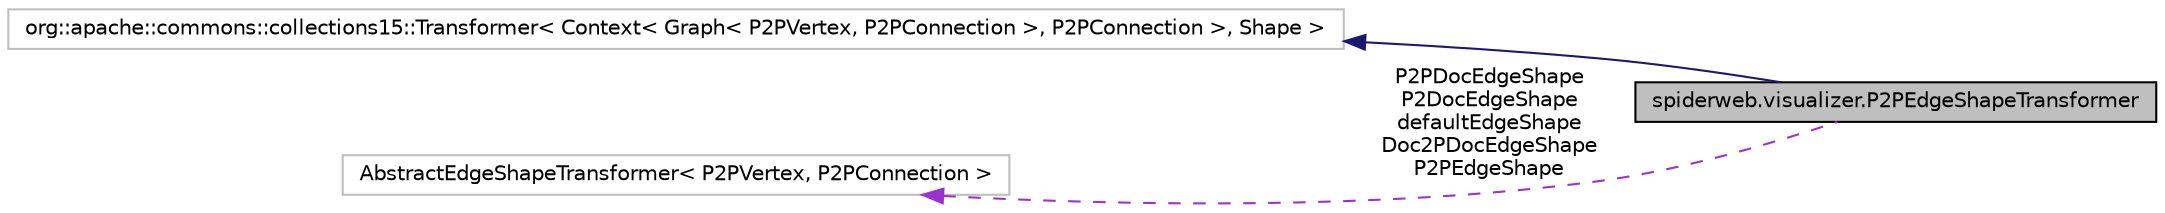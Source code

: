 digraph G
{
  edge [fontname="Helvetica",fontsize="10",labelfontname="Helvetica",labelfontsize="10"];
  node [fontname="Helvetica",fontsize="10",shape=record];
  rankdir=LR;
  Node1 [label="spiderweb.visualizer.P2PEdgeShapeTransformer",height=0.2,width=0.4,color="black", fillcolor="grey75", style="filled" fontcolor="black"];
  Node2 -> Node1 [dir=back,color="midnightblue",fontsize="10",style="solid",fontname="Helvetica"];
  Node2 [label="org::apache::commons::collections15::Transformer\< Context\< Graph\< P2PVertex, P2PConnection \>, P2PConnection \>, Shape \>",height=0.2,width=0.4,color="grey75", fillcolor="white", style="filled"];
  Node3 -> Node1 [dir=back,color="darkorchid3",fontsize="10",style="dashed",label="P2PDocEdgeShape\nP2DocEdgeShape\ndefaultEdgeShape\nDoc2PDocEdgeShape\nP2PEdgeShape",fontname="Helvetica"];
  Node3 [label="AbstractEdgeShapeTransformer\< P2PVertex, P2PConnection \>",height=0.2,width=0.4,color="grey75", fillcolor="white", style="filled"];
}

